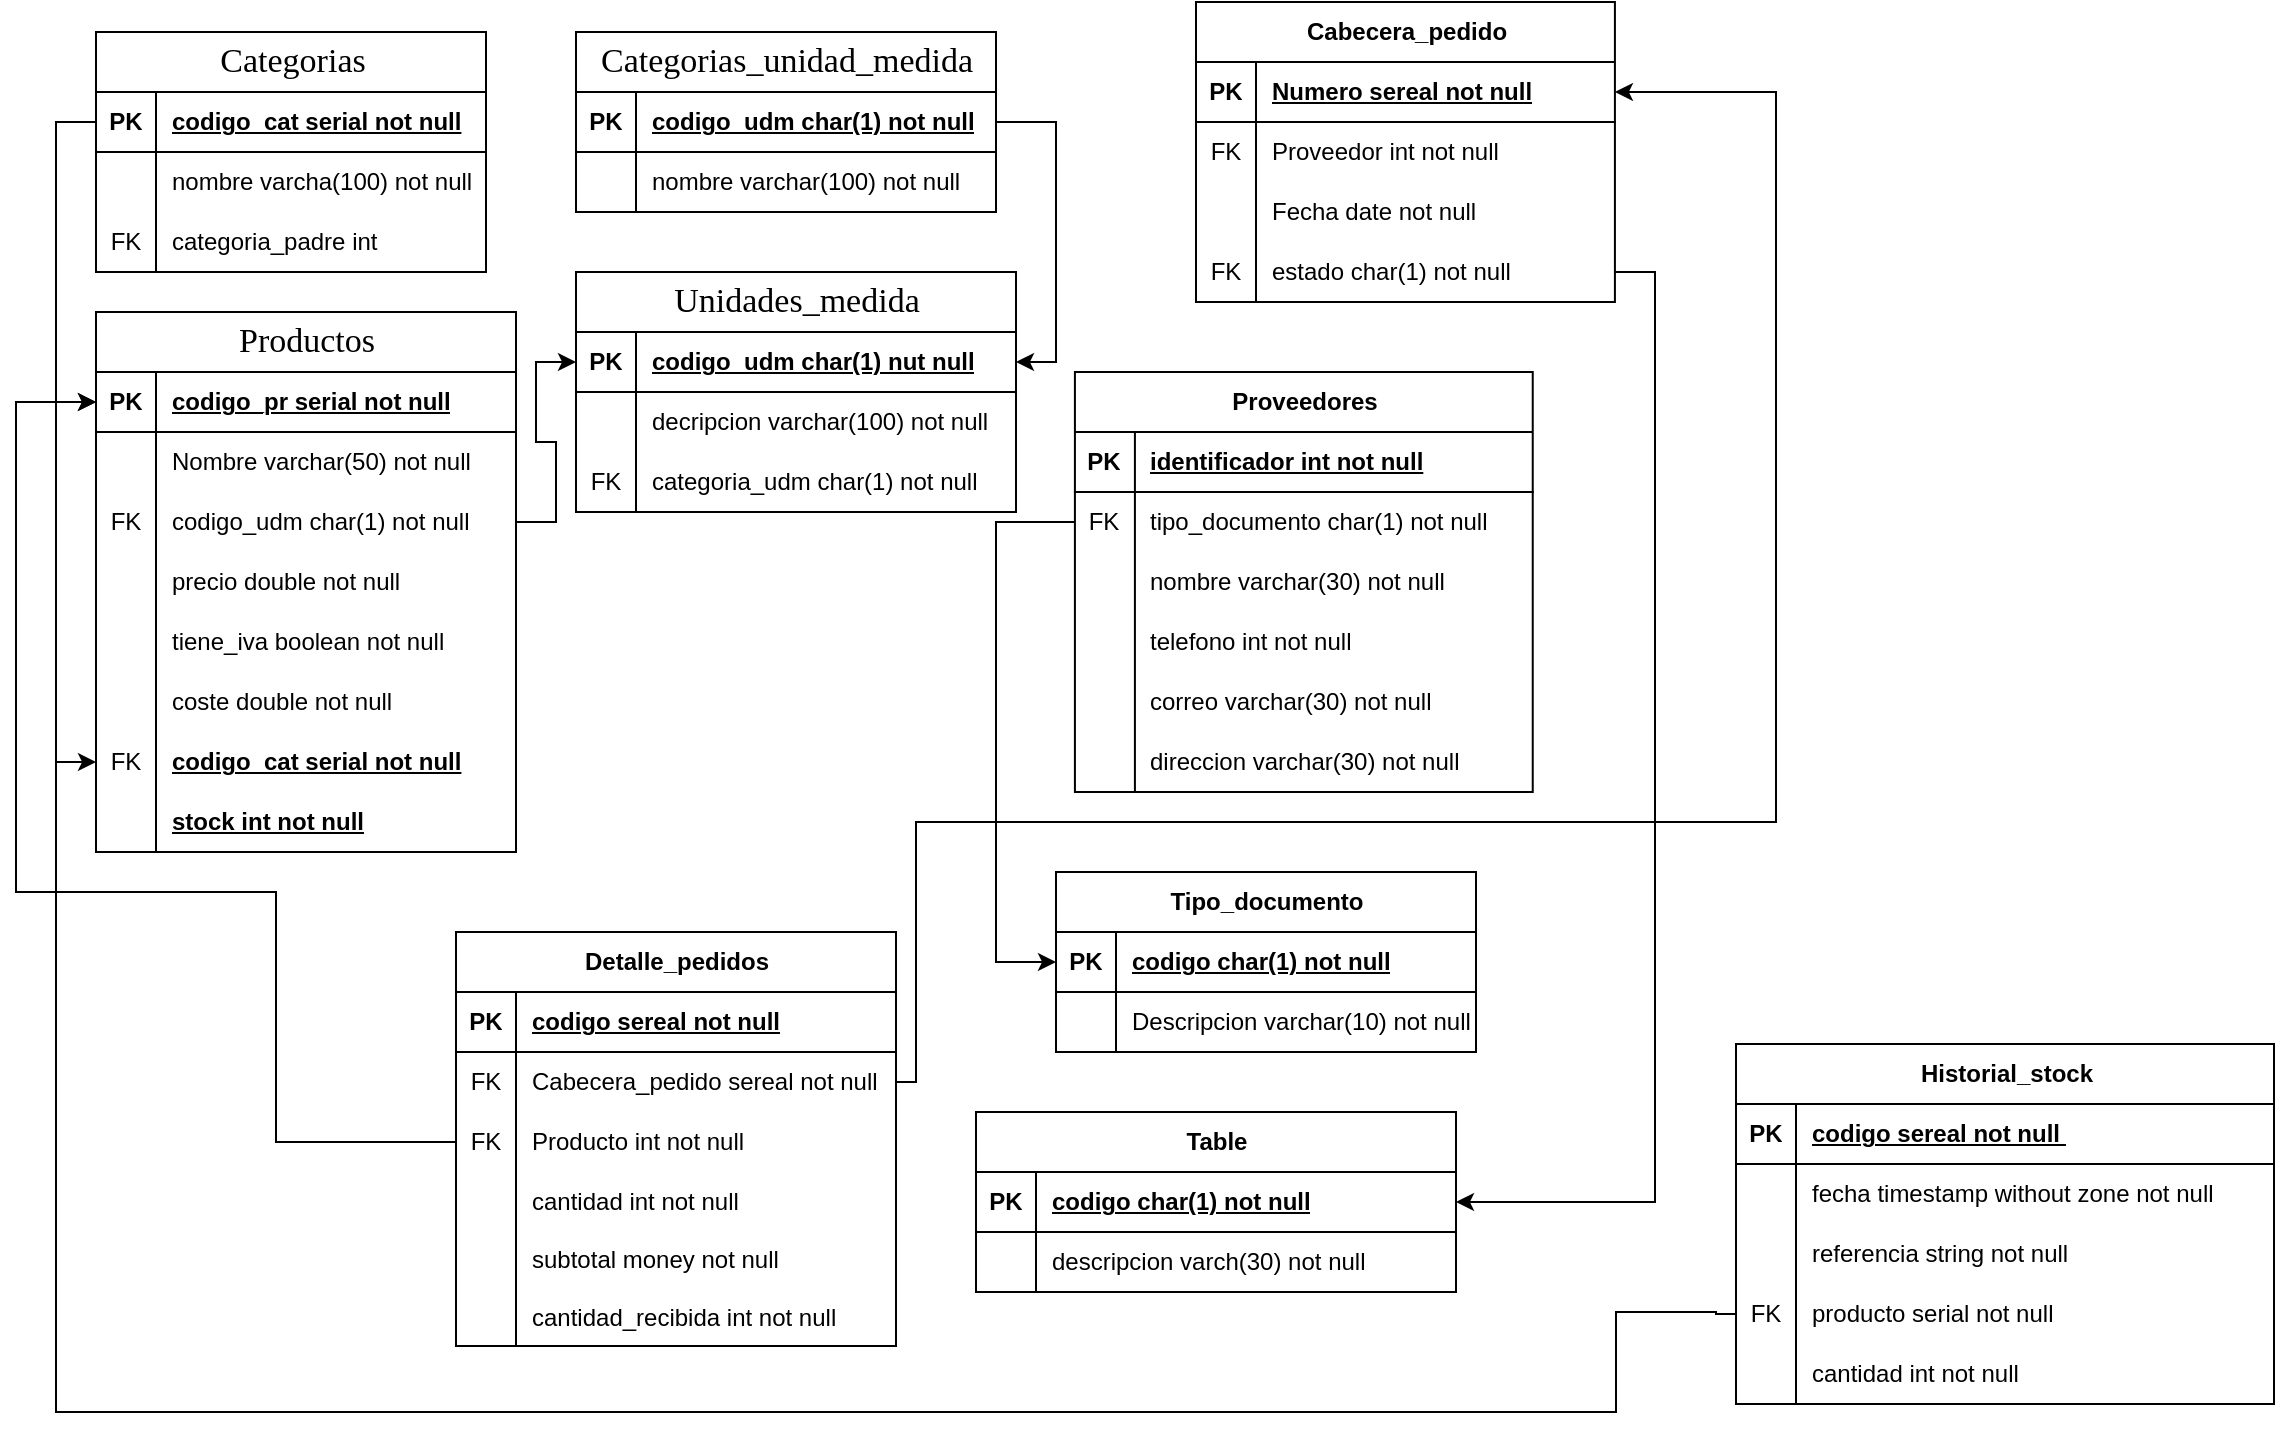 <mxfile version="24.3.1" type="device">
  <diagram id="R2lEEEUBdFMjLlhIrx00" name="Page-1">
    <mxGraphModel dx="1707" dy="426" grid="1" gridSize="10" guides="1" tooltips="1" connect="1" arrows="1" fold="1" page="1" pageScale="1" pageWidth="827" pageHeight="8000" math="0" shadow="0" extFonts="Permanent Marker^https://fonts.googleapis.com/css?family=Permanent+Marker">
      <root>
        <mxCell id="0" />
        <mxCell id="1" parent="0" />
        <mxCell id="cwuofcwAnXzQg8h3Wf1t-1" value="&lt;span style=&quot;font-family: Oxygen; font-size: 17px; font-weight: 400; text-align: start; text-wrap: wrap; background-color: rgb(255, 255, 255);&quot;&gt;Categorias&lt;/span&gt;" style="shape=table;startSize=30;container=1;collapsible=1;childLayout=tableLayout;fixedRows=1;rowLines=0;fontStyle=1;align=center;resizeLast=1;html=1;" parent="1" vertex="1">
          <mxGeometry x="-740" y="30" width="195" height="120" as="geometry" />
        </mxCell>
        <mxCell id="cwuofcwAnXzQg8h3Wf1t-2" value="" style="shape=tableRow;horizontal=0;startSize=0;swimlaneHead=0;swimlaneBody=0;fillColor=none;collapsible=0;dropTarget=0;points=[[0,0.5],[1,0.5]];portConstraint=eastwest;top=0;left=0;right=0;bottom=1;" parent="cwuofcwAnXzQg8h3Wf1t-1" vertex="1">
          <mxGeometry y="30" width="195" height="30" as="geometry" />
        </mxCell>
        <mxCell id="cwuofcwAnXzQg8h3Wf1t-3" value="PK" style="shape=partialRectangle;connectable=0;fillColor=none;top=0;left=0;bottom=0;right=0;fontStyle=1;overflow=hidden;whiteSpace=wrap;html=1;" parent="cwuofcwAnXzQg8h3Wf1t-2" vertex="1">
          <mxGeometry width="30" height="30" as="geometry">
            <mxRectangle width="30" height="30" as="alternateBounds" />
          </mxGeometry>
        </mxCell>
        <mxCell id="cwuofcwAnXzQg8h3Wf1t-4" value="codigo_cat serial not null" style="shape=partialRectangle;connectable=0;fillColor=none;top=0;left=0;bottom=0;right=0;align=left;spacingLeft=6;fontStyle=5;overflow=hidden;whiteSpace=wrap;html=1;" parent="cwuofcwAnXzQg8h3Wf1t-2" vertex="1">
          <mxGeometry x="30" width="165" height="30" as="geometry">
            <mxRectangle width="165" height="30" as="alternateBounds" />
          </mxGeometry>
        </mxCell>
        <mxCell id="cwuofcwAnXzQg8h3Wf1t-5" value="" style="shape=tableRow;horizontal=0;startSize=0;swimlaneHead=0;swimlaneBody=0;fillColor=none;collapsible=0;dropTarget=0;points=[[0,0.5],[1,0.5]];portConstraint=eastwest;top=0;left=0;right=0;bottom=0;" parent="cwuofcwAnXzQg8h3Wf1t-1" vertex="1">
          <mxGeometry y="60" width="195" height="30" as="geometry" />
        </mxCell>
        <mxCell id="cwuofcwAnXzQg8h3Wf1t-6" value="" style="shape=partialRectangle;connectable=0;fillColor=none;top=0;left=0;bottom=0;right=0;editable=1;overflow=hidden;whiteSpace=wrap;html=1;" parent="cwuofcwAnXzQg8h3Wf1t-5" vertex="1">
          <mxGeometry width="30" height="30" as="geometry">
            <mxRectangle width="30" height="30" as="alternateBounds" />
          </mxGeometry>
        </mxCell>
        <mxCell id="cwuofcwAnXzQg8h3Wf1t-7" value="nombre varcha(100) not null" style="shape=partialRectangle;connectable=0;fillColor=none;top=0;left=0;bottom=0;right=0;align=left;spacingLeft=6;overflow=hidden;whiteSpace=wrap;html=1;" parent="cwuofcwAnXzQg8h3Wf1t-5" vertex="1">
          <mxGeometry x="30" width="165" height="30" as="geometry">
            <mxRectangle width="165" height="30" as="alternateBounds" />
          </mxGeometry>
        </mxCell>
        <mxCell id="cwuofcwAnXzQg8h3Wf1t-11" value="" style="shape=tableRow;horizontal=0;startSize=0;swimlaneHead=0;swimlaneBody=0;fillColor=none;collapsible=0;dropTarget=0;points=[[0,0.5],[1,0.5]];portConstraint=eastwest;top=0;left=0;right=0;bottom=0;" parent="cwuofcwAnXzQg8h3Wf1t-1" vertex="1">
          <mxGeometry y="90" width="195" height="30" as="geometry" />
        </mxCell>
        <mxCell id="cwuofcwAnXzQg8h3Wf1t-12" value="FK" style="shape=partialRectangle;connectable=0;fillColor=none;top=0;left=0;bottom=0;right=0;editable=1;overflow=hidden;whiteSpace=wrap;html=1;" parent="cwuofcwAnXzQg8h3Wf1t-11" vertex="1">
          <mxGeometry width="30" height="30" as="geometry">
            <mxRectangle width="30" height="30" as="alternateBounds" />
          </mxGeometry>
        </mxCell>
        <mxCell id="cwuofcwAnXzQg8h3Wf1t-13" value="categoria_padre int" style="shape=partialRectangle;connectable=0;fillColor=none;top=0;left=0;bottom=0;right=0;align=left;spacingLeft=6;overflow=hidden;whiteSpace=wrap;html=1;" parent="cwuofcwAnXzQg8h3Wf1t-11" vertex="1">
          <mxGeometry x="30" width="165" height="30" as="geometry">
            <mxRectangle width="165" height="30" as="alternateBounds" />
          </mxGeometry>
        </mxCell>
        <mxCell id="cwuofcwAnXzQg8h3Wf1t-14" value="&lt;span style=&quot;font-family: Oxygen; font-size: 17px; font-weight: 400; text-align: start; text-wrap: wrap; background-color: rgb(255, 255, 255);&quot;&gt;Categorias_unidad_medida&lt;/span&gt;" style="shape=table;startSize=30;container=1;collapsible=1;childLayout=tableLayout;fixedRows=1;rowLines=0;fontStyle=1;align=center;resizeLast=1;html=1;" parent="1" vertex="1">
          <mxGeometry x="-500" y="30" width="210" height="90" as="geometry" />
        </mxCell>
        <mxCell id="cwuofcwAnXzQg8h3Wf1t-15" value="" style="shape=tableRow;horizontal=0;startSize=0;swimlaneHead=0;swimlaneBody=0;fillColor=none;collapsible=0;dropTarget=0;points=[[0,0.5],[1,0.5]];portConstraint=eastwest;top=0;left=0;right=0;bottom=1;" parent="cwuofcwAnXzQg8h3Wf1t-14" vertex="1">
          <mxGeometry y="30" width="210" height="30" as="geometry" />
        </mxCell>
        <mxCell id="cwuofcwAnXzQg8h3Wf1t-16" value="PK" style="shape=partialRectangle;connectable=0;fillColor=none;top=0;left=0;bottom=0;right=0;fontStyle=1;overflow=hidden;whiteSpace=wrap;html=1;" parent="cwuofcwAnXzQg8h3Wf1t-15" vertex="1">
          <mxGeometry width="30" height="30" as="geometry">
            <mxRectangle width="30" height="30" as="alternateBounds" />
          </mxGeometry>
        </mxCell>
        <mxCell id="cwuofcwAnXzQg8h3Wf1t-17" value="codigo_udm char(1) not null" style="shape=partialRectangle;connectable=0;fillColor=none;top=0;left=0;bottom=0;right=0;align=left;spacingLeft=6;fontStyle=5;overflow=hidden;whiteSpace=wrap;html=1;" parent="cwuofcwAnXzQg8h3Wf1t-15" vertex="1">
          <mxGeometry x="30" width="180" height="30" as="geometry">
            <mxRectangle width="180" height="30" as="alternateBounds" />
          </mxGeometry>
        </mxCell>
        <mxCell id="cwuofcwAnXzQg8h3Wf1t-18" value="" style="shape=tableRow;horizontal=0;startSize=0;swimlaneHead=0;swimlaneBody=0;fillColor=none;collapsible=0;dropTarget=0;points=[[0,0.5],[1,0.5]];portConstraint=eastwest;top=0;left=0;right=0;bottom=0;" parent="cwuofcwAnXzQg8h3Wf1t-14" vertex="1">
          <mxGeometry y="60" width="210" height="30" as="geometry" />
        </mxCell>
        <mxCell id="cwuofcwAnXzQg8h3Wf1t-19" value="" style="shape=partialRectangle;connectable=0;fillColor=none;top=0;left=0;bottom=0;right=0;editable=1;overflow=hidden;whiteSpace=wrap;html=1;" parent="cwuofcwAnXzQg8h3Wf1t-18" vertex="1">
          <mxGeometry width="30" height="30" as="geometry">
            <mxRectangle width="30" height="30" as="alternateBounds" />
          </mxGeometry>
        </mxCell>
        <mxCell id="cwuofcwAnXzQg8h3Wf1t-20" value="nombre varchar(100) not null" style="shape=partialRectangle;connectable=0;fillColor=none;top=0;left=0;bottom=0;right=0;align=left;spacingLeft=6;overflow=hidden;whiteSpace=wrap;html=1;" parent="cwuofcwAnXzQg8h3Wf1t-18" vertex="1">
          <mxGeometry x="30" width="180" height="30" as="geometry">
            <mxRectangle width="180" height="30" as="alternateBounds" />
          </mxGeometry>
        </mxCell>
        <mxCell id="cwuofcwAnXzQg8h3Wf1t-27" value="&lt;span style=&quot;font-family: Oxygen; font-size: 17px; font-weight: 400; text-align: start; text-wrap: wrap; background-color: rgb(255, 255, 255);&quot;&gt;Unidades_medida&lt;/span&gt;" style="shape=table;startSize=30;container=1;collapsible=1;childLayout=tableLayout;fixedRows=1;rowLines=0;fontStyle=1;align=center;resizeLast=1;html=1;" parent="1" vertex="1">
          <mxGeometry x="-500" y="150" width="220" height="120" as="geometry" />
        </mxCell>
        <mxCell id="cwuofcwAnXzQg8h3Wf1t-28" value="" style="shape=tableRow;horizontal=0;startSize=0;swimlaneHead=0;swimlaneBody=0;fillColor=none;collapsible=0;dropTarget=0;points=[[0,0.5],[1,0.5]];portConstraint=eastwest;top=0;left=0;right=0;bottom=1;" parent="cwuofcwAnXzQg8h3Wf1t-27" vertex="1">
          <mxGeometry y="30" width="220" height="30" as="geometry" />
        </mxCell>
        <mxCell id="cwuofcwAnXzQg8h3Wf1t-29" value="PK" style="shape=partialRectangle;connectable=0;fillColor=none;top=0;left=0;bottom=0;right=0;fontStyle=1;overflow=hidden;whiteSpace=wrap;html=1;" parent="cwuofcwAnXzQg8h3Wf1t-28" vertex="1">
          <mxGeometry width="30" height="30" as="geometry">
            <mxRectangle width="30" height="30" as="alternateBounds" />
          </mxGeometry>
        </mxCell>
        <mxCell id="cwuofcwAnXzQg8h3Wf1t-30" value="codigo_udm char(1) nut null" style="shape=partialRectangle;connectable=0;fillColor=none;top=0;left=0;bottom=0;right=0;align=left;spacingLeft=6;fontStyle=5;overflow=hidden;whiteSpace=wrap;html=1;" parent="cwuofcwAnXzQg8h3Wf1t-28" vertex="1">
          <mxGeometry x="30" width="190" height="30" as="geometry">
            <mxRectangle width="190" height="30" as="alternateBounds" />
          </mxGeometry>
        </mxCell>
        <mxCell id="cwuofcwAnXzQg8h3Wf1t-34" value="" style="shape=tableRow;horizontal=0;startSize=0;swimlaneHead=0;swimlaneBody=0;fillColor=none;collapsible=0;dropTarget=0;points=[[0,0.5],[1,0.5]];portConstraint=eastwest;top=0;left=0;right=0;bottom=0;" parent="cwuofcwAnXzQg8h3Wf1t-27" vertex="1">
          <mxGeometry y="60" width="220" height="30" as="geometry" />
        </mxCell>
        <mxCell id="cwuofcwAnXzQg8h3Wf1t-35" value="" style="shape=partialRectangle;connectable=0;fillColor=none;top=0;left=0;bottom=0;right=0;editable=1;overflow=hidden;whiteSpace=wrap;html=1;" parent="cwuofcwAnXzQg8h3Wf1t-34" vertex="1">
          <mxGeometry width="30" height="30" as="geometry">
            <mxRectangle width="30" height="30" as="alternateBounds" />
          </mxGeometry>
        </mxCell>
        <mxCell id="cwuofcwAnXzQg8h3Wf1t-36" value="decripcion varchar(100) not null" style="shape=partialRectangle;connectable=0;fillColor=none;top=0;left=0;bottom=0;right=0;align=left;spacingLeft=6;overflow=hidden;whiteSpace=wrap;html=1;" parent="cwuofcwAnXzQg8h3Wf1t-34" vertex="1">
          <mxGeometry x="30" width="190" height="30" as="geometry">
            <mxRectangle width="190" height="30" as="alternateBounds" />
          </mxGeometry>
        </mxCell>
        <mxCell id="cwuofcwAnXzQg8h3Wf1t-37" value="" style="shape=tableRow;horizontal=0;startSize=0;swimlaneHead=0;swimlaneBody=0;fillColor=none;collapsible=0;dropTarget=0;points=[[0,0.5],[1,0.5]];portConstraint=eastwest;top=0;left=0;right=0;bottom=0;" parent="cwuofcwAnXzQg8h3Wf1t-27" vertex="1">
          <mxGeometry y="90" width="220" height="30" as="geometry" />
        </mxCell>
        <mxCell id="cwuofcwAnXzQg8h3Wf1t-38" value="FK" style="shape=partialRectangle;connectable=0;fillColor=none;top=0;left=0;bottom=0;right=0;editable=1;overflow=hidden;whiteSpace=wrap;html=1;" parent="cwuofcwAnXzQg8h3Wf1t-37" vertex="1">
          <mxGeometry width="30" height="30" as="geometry">
            <mxRectangle width="30" height="30" as="alternateBounds" />
          </mxGeometry>
        </mxCell>
        <mxCell id="cwuofcwAnXzQg8h3Wf1t-39" value="categoria_udm char(1) not null" style="shape=partialRectangle;connectable=0;fillColor=none;top=0;left=0;bottom=0;right=0;align=left;spacingLeft=6;overflow=hidden;whiteSpace=wrap;html=1;" parent="cwuofcwAnXzQg8h3Wf1t-37" vertex="1">
          <mxGeometry x="30" width="190" height="30" as="geometry">
            <mxRectangle width="190" height="30" as="alternateBounds" />
          </mxGeometry>
        </mxCell>
        <mxCell id="cwuofcwAnXzQg8h3Wf1t-41" value="&lt;span style=&quot;font-family: Oxygen; font-size: 17px; font-weight: 400; text-align: start; text-wrap: wrap; background-color: rgb(255, 255, 255);&quot;&gt;Productos&lt;/span&gt;" style="shape=table;startSize=30;container=1;collapsible=1;childLayout=tableLayout;fixedRows=1;rowLines=0;fontStyle=1;align=center;resizeLast=1;html=1;" parent="1" vertex="1">
          <mxGeometry x="-740" y="170" width="210" height="270" as="geometry" />
        </mxCell>
        <mxCell id="cwuofcwAnXzQg8h3Wf1t-42" value="" style="shape=tableRow;horizontal=0;startSize=0;swimlaneHead=0;swimlaneBody=0;fillColor=none;collapsible=0;dropTarget=0;points=[[0,0.5],[1,0.5]];portConstraint=eastwest;top=0;left=0;right=0;bottom=1;" parent="cwuofcwAnXzQg8h3Wf1t-41" vertex="1">
          <mxGeometry y="30" width="210" height="30" as="geometry" />
        </mxCell>
        <mxCell id="cwuofcwAnXzQg8h3Wf1t-43" value="PK" style="shape=partialRectangle;connectable=0;fillColor=none;top=0;left=0;bottom=0;right=0;fontStyle=1;overflow=hidden;whiteSpace=wrap;html=1;" parent="cwuofcwAnXzQg8h3Wf1t-42" vertex="1">
          <mxGeometry width="30" height="30" as="geometry">
            <mxRectangle width="30" height="30" as="alternateBounds" />
          </mxGeometry>
        </mxCell>
        <mxCell id="cwuofcwAnXzQg8h3Wf1t-44" value="codigo_pr serial not null" style="shape=partialRectangle;connectable=0;fillColor=none;top=0;left=0;bottom=0;right=0;align=left;spacingLeft=6;fontStyle=5;overflow=hidden;whiteSpace=wrap;html=1;" parent="cwuofcwAnXzQg8h3Wf1t-42" vertex="1">
          <mxGeometry x="30" width="180" height="30" as="geometry">
            <mxRectangle width="180" height="30" as="alternateBounds" />
          </mxGeometry>
        </mxCell>
        <mxCell id="cwuofcwAnXzQg8h3Wf1t-45" value="" style="shape=tableRow;horizontal=0;startSize=0;swimlaneHead=0;swimlaneBody=0;fillColor=none;collapsible=0;dropTarget=0;points=[[0,0.5],[1,0.5]];portConstraint=eastwest;top=0;left=0;right=0;bottom=0;" parent="cwuofcwAnXzQg8h3Wf1t-41" vertex="1">
          <mxGeometry y="60" width="210" height="30" as="geometry" />
        </mxCell>
        <mxCell id="cwuofcwAnXzQg8h3Wf1t-46" value="" style="shape=partialRectangle;connectable=0;fillColor=none;top=0;left=0;bottom=0;right=0;editable=1;overflow=hidden;whiteSpace=wrap;html=1;" parent="cwuofcwAnXzQg8h3Wf1t-45" vertex="1">
          <mxGeometry width="30" height="30" as="geometry">
            <mxRectangle width="30" height="30" as="alternateBounds" />
          </mxGeometry>
        </mxCell>
        <mxCell id="cwuofcwAnXzQg8h3Wf1t-47" value="Nombre varchar(50) not null" style="shape=partialRectangle;connectable=0;fillColor=none;top=0;left=0;bottom=0;right=0;align=left;spacingLeft=6;overflow=hidden;whiteSpace=wrap;html=1;" parent="cwuofcwAnXzQg8h3Wf1t-45" vertex="1">
          <mxGeometry x="30" width="180" height="30" as="geometry">
            <mxRectangle width="180" height="30" as="alternateBounds" />
          </mxGeometry>
        </mxCell>
        <mxCell id="cwuofcwAnXzQg8h3Wf1t-48" value="" style="shape=tableRow;horizontal=0;startSize=0;swimlaneHead=0;swimlaneBody=0;fillColor=none;collapsible=0;dropTarget=0;points=[[0,0.5],[1,0.5]];portConstraint=eastwest;top=0;left=0;right=0;bottom=0;" parent="cwuofcwAnXzQg8h3Wf1t-41" vertex="1">
          <mxGeometry y="90" width="210" height="30" as="geometry" />
        </mxCell>
        <mxCell id="cwuofcwAnXzQg8h3Wf1t-49" value="FK" style="shape=partialRectangle;connectable=0;fillColor=none;top=0;left=0;bottom=0;right=0;editable=1;overflow=hidden;whiteSpace=wrap;html=1;" parent="cwuofcwAnXzQg8h3Wf1t-48" vertex="1">
          <mxGeometry width="30" height="30" as="geometry">
            <mxRectangle width="30" height="30" as="alternateBounds" />
          </mxGeometry>
        </mxCell>
        <mxCell id="cwuofcwAnXzQg8h3Wf1t-50" value="codigo_udm char(1) not null" style="shape=partialRectangle;connectable=0;fillColor=none;top=0;left=0;bottom=0;right=0;align=left;spacingLeft=6;overflow=hidden;whiteSpace=wrap;html=1;" parent="cwuofcwAnXzQg8h3Wf1t-48" vertex="1">
          <mxGeometry x="30" width="180" height="30" as="geometry">
            <mxRectangle width="180" height="30" as="alternateBounds" />
          </mxGeometry>
        </mxCell>
        <mxCell id="cwuofcwAnXzQg8h3Wf1t-51" value="" style="shape=tableRow;horizontal=0;startSize=0;swimlaneHead=0;swimlaneBody=0;fillColor=none;collapsible=0;dropTarget=0;points=[[0,0.5],[1,0.5]];portConstraint=eastwest;top=0;left=0;right=0;bottom=0;" parent="cwuofcwAnXzQg8h3Wf1t-41" vertex="1">
          <mxGeometry y="120" width="210" height="30" as="geometry" />
        </mxCell>
        <mxCell id="cwuofcwAnXzQg8h3Wf1t-52" value="" style="shape=partialRectangle;connectable=0;fillColor=none;top=0;left=0;bottom=0;right=0;editable=1;overflow=hidden;whiteSpace=wrap;html=1;" parent="cwuofcwAnXzQg8h3Wf1t-51" vertex="1">
          <mxGeometry width="30" height="30" as="geometry">
            <mxRectangle width="30" height="30" as="alternateBounds" />
          </mxGeometry>
        </mxCell>
        <mxCell id="cwuofcwAnXzQg8h3Wf1t-53" value="precio double not null" style="shape=partialRectangle;connectable=0;fillColor=none;top=0;left=0;bottom=0;right=0;align=left;spacingLeft=6;overflow=hidden;whiteSpace=wrap;html=1;" parent="cwuofcwAnXzQg8h3Wf1t-51" vertex="1">
          <mxGeometry x="30" width="180" height="30" as="geometry">
            <mxRectangle width="180" height="30" as="alternateBounds" />
          </mxGeometry>
        </mxCell>
        <mxCell id="cwuofcwAnXzQg8h3Wf1t-56" value="" style="shape=tableRow;horizontal=0;startSize=0;swimlaneHead=0;swimlaneBody=0;fillColor=none;collapsible=0;dropTarget=0;points=[[0,0.5],[1,0.5]];portConstraint=eastwest;top=0;left=0;right=0;bottom=0;" parent="cwuofcwAnXzQg8h3Wf1t-41" vertex="1">
          <mxGeometry y="150" width="210" height="30" as="geometry" />
        </mxCell>
        <mxCell id="cwuofcwAnXzQg8h3Wf1t-57" value="" style="shape=partialRectangle;connectable=0;fillColor=none;top=0;left=0;bottom=0;right=0;editable=1;overflow=hidden;whiteSpace=wrap;html=1;" parent="cwuofcwAnXzQg8h3Wf1t-56" vertex="1">
          <mxGeometry width="30" height="30" as="geometry">
            <mxRectangle width="30" height="30" as="alternateBounds" />
          </mxGeometry>
        </mxCell>
        <mxCell id="cwuofcwAnXzQg8h3Wf1t-58" value="tiene_iva boolean not null" style="shape=partialRectangle;connectable=0;fillColor=none;top=0;left=0;bottom=0;right=0;align=left;spacingLeft=6;overflow=hidden;whiteSpace=wrap;html=1;" parent="cwuofcwAnXzQg8h3Wf1t-56" vertex="1">
          <mxGeometry x="30" width="180" height="30" as="geometry">
            <mxRectangle width="180" height="30" as="alternateBounds" />
          </mxGeometry>
        </mxCell>
        <mxCell id="cwuofcwAnXzQg8h3Wf1t-59" value="" style="shape=tableRow;horizontal=0;startSize=0;swimlaneHead=0;swimlaneBody=0;fillColor=none;collapsible=0;dropTarget=0;points=[[0,0.5],[1,0.5]];portConstraint=eastwest;top=0;left=0;right=0;bottom=0;" parent="cwuofcwAnXzQg8h3Wf1t-41" vertex="1">
          <mxGeometry y="180" width="210" height="30" as="geometry" />
        </mxCell>
        <mxCell id="cwuofcwAnXzQg8h3Wf1t-60" value="" style="shape=partialRectangle;connectable=0;fillColor=none;top=0;left=0;bottom=0;right=0;editable=1;overflow=hidden;whiteSpace=wrap;html=1;" parent="cwuofcwAnXzQg8h3Wf1t-59" vertex="1">
          <mxGeometry width="30" height="30" as="geometry">
            <mxRectangle width="30" height="30" as="alternateBounds" />
          </mxGeometry>
        </mxCell>
        <mxCell id="cwuofcwAnXzQg8h3Wf1t-61" value="coste double not null" style="shape=partialRectangle;connectable=0;fillColor=none;top=0;left=0;bottom=0;right=0;align=left;spacingLeft=6;overflow=hidden;whiteSpace=wrap;html=1;" parent="cwuofcwAnXzQg8h3Wf1t-59" vertex="1">
          <mxGeometry x="30" width="180" height="30" as="geometry">
            <mxRectangle width="180" height="30" as="alternateBounds" />
          </mxGeometry>
        </mxCell>
        <mxCell id="cwuofcwAnXzQg8h3Wf1t-62" value="" style="shape=tableRow;horizontal=0;startSize=0;swimlaneHead=0;swimlaneBody=0;fillColor=none;collapsible=0;dropTarget=0;points=[[0,0.5],[1,0.5]];portConstraint=eastwest;top=0;left=0;right=0;bottom=0;" parent="cwuofcwAnXzQg8h3Wf1t-41" vertex="1">
          <mxGeometry y="210" width="210" height="30" as="geometry" />
        </mxCell>
        <mxCell id="cwuofcwAnXzQg8h3Wf1t-63" value="FK" style="shape=partialRectangle;connectable=0;fillColor=none;top=0;left=0;bottom=0;right=0;editable=1;overflow=hidden;whiteSpace=wrap;html=1;" parent="cwuofcwAnXzQg8h3Wf1t-62" vertex="1">
          <mxGeometry width="30" height="30" as="geometry">
            <mxRectangle width="30" height="30" as="alternateBounds" />
          </mxGeometry>
        </mxCell>
        <mxCell id="cwuofcwAnXzQg8h3Wf1t-64" value="&lt;span style=&quot;font-weight: 700; text-decoration-line: underline;&quot;&gt;codigo_cat serial not null&lt;/span&gt;" style="shape=partialRectangle;connectable=0;fillColor=none;top=0;left=0;bottom=0;right=0;align=left;spacingLeft=6;overflow=hidden;whiteSpace=wrap;html=1;" parent="cwuofcwAnXzQg8h3Wf1t-62" vertex="1">
          <mxGeometry x="30" width="180" height="30" as="geometry">
            <mxRectangle width="180" height="30" as="alternateBounds" />
          </mxGeometry>
        </mxCell>
        <mxCell id="rMnYFLiwKLSCMcA6vRmd-37" value="" style="shape=tableRow;horizontal=0;startSize=0;swimlaneHead=0;swimlaneBody=0;fillColor=none;collapsible=0;dropTarget=0;points=[[0,0.5],[1,0.5]];portConstraint=eastwest;top=0;left=0;right=0;bottom=0;" parent="cwuofcwAnXzQg8h3Wf1t-41" vertex="1">
          <mxGeometry y="240" width="210" height="30" as="geometry" />
        </mxCell>
        <mxCell id="rMnYFLiwKLSCMcA6vRmd-38" value="" style="shape=partialRectangle;connectable=0;fillColor=none;top=0;left=0;bottom=0;right=0;editable=1;overflow=hidden;whiteSpace=wrap;html=1;" parent="rMnYFLiwKLSCMcA6vRmd-37" vertex="1">
          <mxGeometry width="30" height="30" as="geometry">
            <mxRectangle width="30" height="30" as="alternateBounds" />
          </mxGeometry>
        </mxCell>
        <mxCell id="rMnYFLiwKLSCMcA6vRmd-39" value="&lt;b&gt;&lt;u&gt;stock int not null&lt;/u&gt;&lt;/b&gt;" style="shape=partialRectangle;connectable=0;fillColor=none;top=0;left=0;bottom=0;right=0;align=left;spacingLeft=6;overflow=hidden;whiteSpace=wrap;html=1;" parent="rMnYFLiwKLSCMcA6vRmd-37" vertex="1">
          <mxGeometry x="30" width="180" height="30" as="geometry">
            <mxRectangle width="180" height="30" as="alternateBounds" />
          </mxGeometry>
        </mxCell>
        <mxCell id="cwuofcwAnXzQg8h3Wf1t-55" style="edgeStyle=orthogonalEdgeStyle;rounded=0;orthogonalLoop=1;jettySize=auto;html=1;exitX=1;exitY=0.5;exitDx=0;exitDy=0;entryX=1;entryY=0.5;entryDx=0;entryDy=0;" parent="1" source="cwuofcwAnXzQg8h3Wf1t-15" target="cwuofcwAnXzQg8h3Wf1t-28" edge="1">
          <mxGeometry relative="1" as="geometry" />
        </mxCell>
        <mxCell id="cwuofcwAnXzQg8h3Wf1t-65" style="edgeStyle=orthogonalEdgeStyle;rounded=0;orthogonalLoop=1;jettySize=auto;html=1;exitX=0;exitY=0.5;exitDx=0;exitDy=0;entryX=0;entryY=0.5;entryDx=0;entryDy=0;" parent="1" source="cwuofcwAnXzQg8h3Wf1t-2" target="cwuofcwAnXzQg8h3Wf1t-62" edge="1">
          <mxGeometry relative="1" as="geometry" />
        </mxCell>
        <mxCell id="cwuofcwAnXzQg8h3Wf1t-66" style="edgeStyle=orthogonalEdgeStyle;rounded=0;orthogonalLoop=1;jettySize=auto;html=1;exitX=1;exitY=0.5;exitDx=0;exitDy=0;entryX=0;entryY=0.5;entryDx=0;entryDy=0;" parent="1" source="cwuofcwAnXzQg8h3Wf1t-48" target="cwuofcwAnXzQg8h3Wf1t-28" edge="1">
          <mxGeometry relative="1" as="geometry" />
        </mxCell>
        <mxCell id="3EcjKmO3gJltNa586Zww-18" value="Tipo_documento" style="shape=table;startSize=30;container=1;collapsible=1;childLayout=tableLayout;fixedRows=1;rowLines=0;fontStyle=1;align=center;resizeLast=1;html=1;" parent="1" vertex="1">
          <mxGeometry x="-260" y="450" width="210" height="90" as="geometry" />
        </mxCell>
        <mxCell id="3EcjKmO3gJltNa586Zww-19" value="" style="shape=tableRow;horizontal=0;startSize=0;swimlaneHead=0;swimlaneBody=0;fillColor=none;collapsible=0;dropTarget=0;points=[[0,0.5],[1,0.5]];portConstraint=eastwest;top=0;left=0;right=0;bottom=1;" parent="3EcjKmO3gJltNa586Zww-18" vertex="1">
          <mxGeometry y="30" width="210" height="30" as="geometry" />
        </mxCell>
        <mxCell id="3EcjKmO3gJltNa586Zww-20" value="PK" style="shape=partialRectangle;connectable=0;fillColor=none;top=0;left=0;bottom=0;right=0;fontStyle=1;overflow=hidden;whiteSpace=wrap;html=1;" parent="3EcjKmO3gJltNa586Zww-19" vertex="1">
          <mxGeometry width="30" height="30" as="geometry">
            <mxRectangle width="30" height="30" as="alternateBounds" />
          </mxGeometry>
        </mxCell>
        <mxCell id="3EcjKmO3gJltNa586Zww-21" value="codigo char(1) not null" style="shape=partialRectangle;connectable=0;fillColor=none;top=0;left=0;bottom=0;right=0;align=left;spacingLeft=6;fontStyle=5;overflow=hidden;whiteSpace=wrap;html=1;" parent="3EcjKmO3gJltNa586Zww-19" vertex="1">
          <mxGeometry x="30" width="180" height="30" as="geometry">
            <mxRectangle width="180" height="30" as="alternateBounds" />
          </mxGeometry>
        </mxCell>
        <mxCell id="3EcjKmO3gJltNa586Zww-22" value="" style="shape=tableRow;horizontal=0;startSize=0;swimlaneHead=0;swimlaneBody=0;fillColor=none;collapsible=0;dropTarget=0;points=[[0,0.5],[1,0.5]];portConstraint=eastwest;top=0;left=0;right=0;bottom=0;" parent="3EcjKmO3gJltNa586Zww-18" vertex="1">
          <mxGeometry y="60" width="210" height="30" as="geometry" />
        </mxCell>
        <mxCell id="3EcjKmO3gJltNa586Zww-23" value="" style="shape=partialRectangle;connectable=0;fillColor=none;top=0;left=0;bottom=0;right=0;editable=1;overflow=hidden;whiteSpace=wrap;html=1;" parent="3EcjKmO3gJltNa586Zww-22" vertex="1">
          <mxGeometry width="30" height="30" as="geometry">
            <mxRectangle width="30" height="30" as="alternateBounds" />
          </mxGeometry>
        </mxCell>
        <mxCell id="3EcjKmO3gJltNa586Zww-24" value="Descripcion varchar(10) not null" style="shape=partialRectangle;connectable=0;fillColor=none;top=0;left=0;bottom=0;right=0;align=left;spacingLeft=6;overflow=hidden;whiteSpace=wrap;html=1;" parent="3EcjKmO3gJltNa586Zww-22" vertex="1">
          <mxGeometry x="30" width="180" height="30" as="geometry">
            <mxRectangle width="180" height="30" as="alternateBounds" />
          </mxGeometry>
        </mxCell>
        <mxCell id="3EcjKmO3gJltNa586Zww-31" value="Detalle_pedidos" style="shape=table;startSize=30;container=1;collapsible=1;childLayout=tableLayout;fixedRows=1;rowLines=0;fontStyle=1;align=center;resizeLast=1;html=1;" parent="1" vertex="1">
          <mxGeometry x="-560" y="480" width="220" height="207" as="geometry" />
        </mxCell>
        <mxCell id="3EcjKmO3gJltNa586Zww-32" value="" style="shape=tableRow;horizontal=0;startSize=0;swimlaneHead=0;swimlaneBody=0;fillColor=none;collapsible=0;dropTarget=0;points=[[0,0.5],[1,0.5]];portConstraint=eastwest;top=0;left=0;right=0;bottom=1;" parent="3EcjKmO3gJltNa586Zww-31" vertex="1">
          <mxGeometry y="30" width="220" height="30" as="geometry" />
        </mxCell>
        <mxCell id="3EcjKmO3gJltNa586Zww-33" value="PK" style="shape=partialRectangle;connectable=0;fillColor=none;top=0;left=0;bottom=0;right=0;fontStyle=1;overflow=hidden;whiteSpace=wrap;html=1;" parent="3EcjKmO3gJltNa586Zww-32" vertex="1">
          <mxGeometry width="30" height="30" as="geometry">
            <mxRectangle width="30" height="30" as="alternateBounds" />
          </mxGeometry>
        </mxCell>
        <mxCell id="3EcjKmO3gJltNa586Zww-34" value="codigo sereal not null" style="shape=partialRectangle;connectable=0;fillColor=none;top=0;left=0;bottom=0;right=0;align=left;spacingLeft=6;fontStyle=5;overflow=hidden;whiteSpace=wrap;html=1;" parent="3EcjKmO3gJltNa586Zww-32" vertex="1">
          <mxGeometry x="30" width="190" height="30" as="geometry">
            <mxRectangle width="190" height="30" as="alternateBounds" />
          </mxGeometry>
        </mxCell>
        <mxCell id="3EcjKmO3gJltNa586Zww-35" value="" style="shape=tableRow;horizontal=0;startSize=0;swimlaneHead=0;swimlaneBody=0;fillColor=none;collapsible=0;dropTarget=0;points=[[0,0.5],[1,0.5]];portConstraint=eastwest;top=0;left=0;right=0;bottom=0;" parent="3EcjKmO3gJltNa586Zww-31" vertex="1">
          <mxGeometry y="60" width="220" height="30" as="geometry" />
        </mxCell>
        <mxCell id="3EcjKmO3gJltNa586Zww-36" value="FK" style="shape=partialRectangle;connectable=0;fillColor=none;top=0;left=0;bottom=0;right=0;editable=1;overflow=hidden;whiteSpace=wrap;html=1;" parent="3EcjKmO3gJltNa586Zww-35" vertex="1">
          <mxGeometry width="30" height="30" as="geometry">
            <mxRectangle width="30" height="30" as="alternateBounds" />
          </mxGeometry>
        </mxCell>
        <mxCell id="3EcjKmO3gJltNa586Zww-37" value="Cabecera_pedido sereal not null" style="shape=partialRectangle;connectable=0;fillColor=none;top=0;left=0;bottom=0;right=0;align=left;spacingLeft=6;overflow=hidden;whiteSpace=wrap;html=1;" parent="3EcjKmO3gJltNa586Zww-35" vertex="1">
          <mxGeometry x="30" width="190" height="30" as="geometry">
            <mxRectangle width="190" height="30" as="alternateBounds" />
          </mxGeometry>
        </mxCell>
        <mxCell id="3EcjKmO3gJltNa586Zww-38" value="" style="shape=tableRow;horizontal=0;startSize=0;swimlaneHead=0;swimlaneBody=0;fillColor=none;collapsible=0;dropTarget=0;points=[[0,0.5],[1,0.5]];portConstraint=eastwest;top=0;left=0;right=0;bottom=0;" parent="3EcjKmO3gJltNa586Zww-31" vertex="1">
          <mxGeometry y="90" width="220" height="30" as="geometry" />
        </mxCell>
        <mxCell id="3EcjKmO3gJltNa586Zww-39" value="FK" style="shape=partialRectangle;connectable=0;fillColor=none;top=0;left=0;bottom=0;right=0;editable=1;overflow=hidden;whiteSpace=wrap;html=1;" parent="3EcjKmO3gJltNa586Zww-38" vertex="1">
          <mxGeometry width="30" height="30" as="geometry">
            <mxRectangle width="30" height="30" as="alternateBounds" />
          </mxGeometry>
        </mxCell>
        <mxCell id="3EcjKmO3gJltNa586Zww-40" value="Producto int not null" style="shape=partialRectangle;connectable=0;fillColor=none;top=0;left=0;bottom=0;right=0;align=left;spacingLeft=6;overflow=hidden;whiteSpace=wrap;html=1;" parent="3EcjKmO3gJltNa586Zww-38" vertex="1">
          <mxGeometry x="30" width="190" height="30" as="geometry">
            <mxRectangle width="190" height="30" as="alternateBounds" />
          </mxGeometry>
        </mxCell>
        <mxCell id="3EcjKmO3gJltNa586Zww-41" value="" style="shape=tableRow;horizontal=0;startSize=0;swimlaneHead=0;swimlaneBody=0;fillColor=none;collapsible=0;dropTarget=0;points=[[0,0.5],[1,0.5]];portConstraint=eastwest;top=0;left=0;right=0;bottom=0;" parent="3EcjKmO3gJltNa586Zww-31" vertex="1">
          <mxGeometry y="120" width="220" height="29" as="geometry" />
        </mxCell>
        <mxCell id="3EcjKmO3gJltNa586Zww-42" value="" style="shape=partialRectangle;connectable=0;fillColor=none;top=0;left=0;bottom=0;right=0;editable=1;overflow=hidden;whiteSpace=wrap;html=1;" parent="3EcjKmO3gJltNa586Zww-41" vertex="1">
          <mxGeometry width="30" height="29" as="geometry">
            <mxRectangle width="30" height="29" as="alternateBounds" />
          </mxGeometry>
        </mxCell>
        <mxCell id="3EcjKmO3gJltNa586Zww-43" value="cantidad int not null" style="shape=partialRectangle;connectable=0;fillColor=none;top=0;left=0;bottom=0;right=0;align=left;spacingLeft=6;overflow=hidden;whiteSpace=wrap;html=1;" parent="3EcjKmO3gJltNa586Zww-41" vertex="1">
          <mxGeometry x="30" width="190" height="29" as="geometry">
            <mxRectangle width="190" height="29" as="alternateBounds" />
          </mxGeometry>
        </mxCell>
        <mxCell id="3EcjKmO3gJltNa586Zww-57" value="" style="shape=tableRow;horizontal=0;startSize=0;swimlaneHead=0;swimlaneBody=0;fillColor=none;collapsible=0;dropTarget=0;points=[[0,0.5],[1,0.5]];portConstraint=eastwest;top=0;left=0;right=0;bottom=0;" parent="3EcjKmO3gJltNa586Zww-31" vertex="1">
          <mxGeometry y="149" width="220" height="29" as="geometry" />
        </mxCell>
        <mxCell id="3EcjKmO3gJltNa586Zww-58" value="" style="shape=partialRectangle;connectable=0;fillColor=none;top=0;left=0;bottom=0;right=0;editable=1;overflow=hidden;whiteSpace=wrap;html=1;" parent="3EcjKmO3gJltNa586Zww-57" vertex="1">
          <mxGeometry width="30" height="29" as="geometry">
            <mxRectangle width="30" height="29" as="alternateBounds" />
          </mxGeometry>
        </mxCell>
        <mxCell id="3EcjKmO3gJltNa586Zww-59" value="subtotal money not null" style="shape=partialRectangle;connectable=0;fillColor=none;top=0;left=0;bottom=0;right=0;align=left;spacingLeft=6;overflow=hidden;whiteSpace=wrap;html=1;" parent="3EcjKmO3gJltNa586Zww-57" vertex="1">
          <mxGeometry x="30" width="190" height="29" as="geometry">
            <mxRectangle width="190" height="29" as="alternateBounds" />
          </mxGeometry>
        </mxCell>
        <mxCell id="rMnYFLiwKLSCMcA6vRmd-17" value="" style="shape=tableRow;horizontal=0;startSize=0;swimlaneHead=0;swimlaneBody=0;fillColor=none;collapsible=0;dropTarget=0;points=[[0,0.5],[1,0.5]];portConstraint=eastwest;top=0;left=0;right=0;bottom=0;" parent="3EcjKmO3gJltNa586Zww-31" vertex="1">
          <mxGeometry y="178" width="220" height="29" as="geometry" />
        </mxCell>
        <mxCell id="rMnYFLiwKLSCMcA6vRmd-18" value="" style="shape=partialRectangle;connectable=0;fillColor=none;top=0;left=0;bottom=0;right=0;editable=1;overflow=hidden;whiteSpace=wrap;html=1;" parent="rMnYFLiwKLSCMcA6vRmd-17" vertex="1">
          <mxGeometry width="30" height="29" as="geometry">
            <mxRectangle width="30" height="29" as="alternateBounds" />
          </mxGeometry>
        </mxCell>
        <mxCell id="rMnYFLiwKLSCMcA6vRmd-19" value="cantidad_recibida int not null" style="shape=partialRectangle;connectable=0;fillColor=none;top=0;left=0;bottom=0;right=0;align=left;spacingLeft=6;overflow=hidden;whiteSpace=wrap;html=1;" parent="rMnYFLiwKLSCMcA6vRmd-17" vertex="1">
          <mxGeometry x="30" width="190" height="29" as="geometry">
            <mxRectangle width="190" height="29" as="alternateBounds" />
          </mxGeometry>
        </mxCell>
        <mxCell id="3EcjKmO3gJltNa586Zww-44" value="Cabecera_pedido" style="shape=table;startSize=30;container=1;collapsible=1;childLayout=tableLayout;fixedRows=1;rowLines=0;fontStyle=1;align=center;resizeLast=1;html=1;" parent="1" vertex="1">
          <mxGeometry x="-190" y="15" width="209.46" height="150" as="geometry" />
        </mxCell>
        <mxCell id="3EcjKmO3gJltNa586Zww-45" value="" style="shape=tableRow;horizontal=0;startSize=0;swimlaneHead=0;swimlaneBody=0;fillColor=none;collapsible=0;dropTarget=0;points=[[0,0.5],[1,0.5]];portConstraint=eastwest;top=0;left=0;right=0;bottom=1;" parent="3EcjKmO3gJltNa586Zww-44" vertex="1">
          <mxGeometry y="30" width="209.46" height="30" as="geometry" />
        </mxCell>
        <mxCell id="3EcjKmO3gJltNa586Zww-46" value="PK" style="shape=partialRectangle;connectable=0;fillColor=none;top=0;left=0;bottom=0;right=0;fontStyle=1;overflow=hidden;whiteSpace=wrap;html=1;" parent="3EcjKmO3gJltNa586Zww-45" vertex="1">
          <mxGeometry width="30" height="30" as="geometry">
            <mxRectangle width="30" height="30" as="alternateBounds" />
          </mxGeometry>
        </mxCell>
        <mxCell id="3EcjKmO3gJltNa586Zww-47" value="Numero sereal not null" style="shape=partialRectangle;connectable=0;fillColor=none;top=0;left=0;bottom=0;right=0;align=left;spacingLeft=6;fontStyle=5;overflow=hidden;whiteSpace=wrap;html=1;" parent="3EcjKmO3gJltNa586Zww-45" vertex="1">
          <mxGeometry x="30" width="179.46" height="30" as="geometry">
            <mxRectangle width="179.46" height="30" as="alternateBounds" />
          </mxGeometry>
        </mxCell>
        <mxCell id="3EcjKmO3gJltNa586Zww-48" value="" style="shape=tableRow;horizontal=0;startSize=0;swimlaneHead=0;swimlaneBody=0;fillColor=none;collapsible=0;dropTarget=0;points=[[0,0.5],[1,0.5]];portConstraint=eastwest;top=0;left=0;right=0;bottom=0;" parent="3EcjKmO3gJltNa586Zww-44" vertex="1">
          <mxGeometry y="60" width="209.46" height="30" as="geometry" />
        </mxCell>
        <mxCell id="3EcjKmO3gJltNa586Zww-49" value="FK" style="shape=partialRectangle;connectable=0;fillColor=none;top=0;left=0;bottom=0;right=0;editable=1;overflow=hidden;whiteSpace=wrap;html=1;" parent="3EcjKmO3gJltNa586Zww-48" vertex="1">
          <mxGeometry width="30" height="30" as="geometry">
            <mxRectangle width="30" height="30" as="alternateBounds" />
          </mxGeometry>
        </mxCell>
        <mxCell id="3EcjKmO3gJltNa586Zww-50" value="Proveedor int not null" style="shape=partialRectangle;connectable=0;fillColor=none;top=0;left=0;bottom=0;right=0;align=left;spacingLeft=6;overflow=hidden;whiteSpace=wrap;html=1;" parent="3EcjKmO3gJltNa586Zww-48" vertex="1">
          <mxGeometry x="30" width="179.46" height="30" as="geometry">
            <mxRectangle width="179.46" height="30" as="alternateBounds" />
          </mxGeometry>
        </mxCell>
        <mxCell id="3EcjKmO3gJltNa586Zww-51" value="" style="shape=tableRow;horizontal=0;startSize=0;swimlaneHead=0;swimlaneBody=0;fillColor=none;collapsible=0;dropTarget=0;points=[[0,0.5],[1,0.5]];portConstraint=eastwest;top=0;left=0;right=0;bottom=0;" parent="3EcjKmO3gJltNa586Zww-44" vertex="1">
          <mxGeometry y="90" width="209.46" height="30" as="geometry" />
        </mxCell>
        <mxCell id="3EcjKmO3gJltNa586Zww-52" value="" style="shape=partialRectangle;connectable=0;fillColor=none;top=0;left=0;bottom=0;right=0;editable=1;overflow=hidden;whiteSpace=wrap;html=1;" parent="3EcjKmO3gJltNa586Zww-51" vertex="1">
          <mxGeometry width="30" height="30" as="geometry">
            <mxRectangle width="30" height="30" as="alternateBounds" />
          </mxGeometry>
        </mxCell>
        <mxCell id="3EcjKmO3gJltNa586Zww-53" value="Fecha date not null" style="shape=partialRectangle;connectable=0;fillColor=none;top=0;left=0;bottom=0;right=0;align=left;spacingLeft=6;overflow=hidden;whiteSpace=wrap;html=1;" parent="3EcjKmO3gJltNa586Zww-51" vertex="1">
          <mxGeometry x="30" width="179.46" height="30" as="geometry">
            <mxRectangle width="179.46" height="30" as="alternateBounds" />
          </mxGeometry>
        </mxCell>
        <mxCell id="rMnYFLiwKLSCMcA6vRmd-33" value="" style="shape=tableRow;horizontal=0;startSize=0;swimlaneHead=0;swimlaneBody=0;fillColor=none;collapsible=0;dropTarget=0;points=[[0,0.5],[1,0.5]];portConstraint=eastwest;top=0;left=0;right=0;bottom=0;" parent="3EcjKmO3gJltNa586Zww-44" vertex="1">
          <mxGeometry y="120" width="209.46" height="30" as="geometry" />
        </mxCell>
        <mxCell id="rMnYFLiwKLSCMcA6vRmd-34" value="FK" style="shape=partialRectangle;connectable=0;fillColor=none;top=0;left=0;bottom=0;right=0;editable=1;overflow=hidden;whiteSpace=wrap;html=1;" parent="rMnYFLiwKLSCMcA6vRmd-33" vertex="1">
          <mxGeometry width="30" height="30" as="geometry">
            <mxRectangle width="30" height="30" as="alternateBounds" />
          </mxGeometry>
        </mxCell>
        <mxCell id="rMnYFLiwKLSCMcA6vRmd-35" value="estado char(1) not null" style="shape=partialRectangle;connectable=0;fillColor=none;top=0;left=0;bottom=0;right=0;align=left;spacingLeft=6;overflow=hidden;whiteSpace=wrap;html=1;" parent="rMnYFLiwKLSCMcA6vRmd-33" vertex="1">
          <mxGeometry x="30" width="179.46" height="30" as="geometry">
            <mxRectangle width="179.46" height="30" as="alternateBounds" />
          </mxGeometry>
        </mxCell>
        <mxCell id="3EcjKmO3gJltNa586Zww-63" style="edgeStyle=orthogonalEdgeStyle;rounded=0;orthogonalLoop=1;jettySize=auto;html=1;exitX=1;exitY=0.5;exitDx=0;exitDy=0;entryX=1;entryY=0.5;entryDx=0;entryDy=0;" parent="1" source="3EcjKmO3gJltNa586Zww-35" target="3EcjKmO3gJltNa586Zww-45" edge="1">
          <mxGeometry relative="1" as="geometry">
            <Array as="points">
              <mxPoint x="-330" y="555" />
              <mxPoint x="-330" y="425" />
              <mxPoint x="100" y="425" />
              <mxPoint x="100" y="60" />
            </Array>
          </mxGeometry>
        </mxCell>
        <mxCell id="3EcjKmO3gJltNa586Zww-64" style="edgeStyle=orthogonalEdgeStyle;rounded=0;orthogonalLoop=1;jettySize=auto;html=1;exitX=0;exitY=0.5;exitDx=0;exitDy=0;entryX=0;entryY=0.5;entryDx=0;entryDy=0;" parent="1" source="3EcjKmO3gJltNa586Zww-38" target="cwuofcwAnXzQg8h3Wf1t-42" edge="1">
          <mxGeometry relative="1" as="geometry">
            <Array as="points">
              <mxPoint x="-650" y="585" />
              <mxPoint x="-650" y="460" />
              <mxPoint x="-780" y="460" />
              <mxPoint x="-780" y="215" />
            </Array>
          </mxGeometry>
        </mxCell>
        <mxCell id="3EcjKmO3gJltNa586Zww-65" value="Proveedores" style="shape=table;startSize=30;container=1;collapsible=1;childLayout=tableLayout;fixedRows=1;rowLines=0;fontStyle=1;align=center;resizeLast=1;html=1;" parent="1" vertex="1">
          <mxGeometry x="-250.54" y="200" width="228.91" height="210" as="geometry" />
        </mxCell>
        <mxCell id="3EcjKmO3gJltNa586Zww-66" value="" style="shape=tableRow;horizontal=0;startSize=0;swimlaneHead=0;swimlaneBody=0;fillColor=none;collapsible=0;dropTarget=0;points=[[0,0.5],[1,0.5]];portConstraint=eastwest;top=0;left=0;right=0;bottom=1;" parent="3EcjKmO3gJltNa586Zww-65" vertex="1">
          <mxGeometry y="30" width="228.91" height="30" as="geometry" />
        </mxCell>
        <mxCell id="3EcjKmO3gJltNa586Zww-67" value="PK" style="shape=partialRectangle;connectable=0;fillColor=none;top=0;left=0;bottom=0;right=0;fontStyle=1;overflow=hidden;whiteSpace=wrap;html=1;" parent="3EcjKmO3gJltNa586Zww-66" vertex="1">
          <mxGeometry width="30" height="30" as="geometry">
            <mxRectangle width="30" height="30" as="alternateBounds" />
          </mxGeometry>
        </mxCell>
        <mxCell id="3EcjKmO3gJltNa586Zww-68" value="identificador int not null" style="shape=partialRectangle;connectable=0;fillColor=none;top=0;left=0;bottom=0;right=0;align=left;spacingLeft=6;fontStyle=5;overflow=hidden;whiteSpace=wrap;html=1;" parent="3EcjKmO3gJltNa586Zww-66" vertex="1">
          <mxGeometry x="30" width="198.91" height="30" as="geometry">
            <mxRectangle width="198.91" height="30" as="alternateBounds" />
          </mxGeometry>
        </mxCell>
        <mxCell id="3EcjKmO3gJltNa586Zww-69" value="" style="shape=tableRow;horizontal=0;startSize=0;swimlaneHead=0;swimlaneBody=0;fillColor=none;collapsible=0;dropTarget=0;points=[[0,0.5],[1,0.5]];portConstraint=eastwest;top=0;left=0;right=0;bottom=0;" parent="3EcjKmO3gJltNa586Zww-65" vertex="1">
          <mxGeometry y="60" width="228.91" height="30" as="geometry" />
        </mxCell>
        <mxCell id="3EcjKmO3gJltNa586Zww-70" value="FK" style="shape=partialRectangle;connectable=0;fillColor=none;top=0;left=0;bottom=0;right=0;editable=1;overflow=hidden;whiteSpace=wrap;html=1;" parent="3EcjKmO3gJltNa586Zww-69" vertex="1">
          <mxGeometry width="30" height="30" as="geometry">
            <mxRectangle width="30" height="30" as="alternateBounds" />
          </mxGeometry>
        </mxCell>
        <mxCell id="3EcjKmO3gJltNa586Zww-71" value="tipo_documento char(1) not null" style="shape=partialRectangle;connectable=0;fillColor=none;top=0;left=0;bottom=0;right=0;align=left;spacingLeft=6;overflow=hidden;whiteSpace=wrap;html=1;" parent="3EcjKmO3gJltNa586Zww-69" vertex="1">
          <mxGeometry x="30" width="198.91" height="30" as="geometry">
            <mxRectangle width="198.91" height="30" as="alternateBounds" />
          </mxGeometry>
        </mxCell>
        <mxCell id="3EcjKmO3gJltNa586Zww-72" value="" style="shape=tableRow;horizontal=0;startSize=0;swimlaneHead=0;swimlaneBody=0;fillColor=none;collapsible=0;dropTarget=0;points=[[0,0.5],[1,0.5]];portConstraint=eastwest;top=0;left=0;right=0;bottom=0;" parent="3EcjKmO3gJltNa586Zww-65" vertex="1">
          <mxGeometry y="90" width="228.91" height="30" as="geometry" />
        </mxCell>
        <mxCell id="3EcjKmO3gJltNa586Zww-73" value="" style="shape=partialRectangle;connectable=0;fillColor=none;top=0;left=0;bottom=0;right=0;editable=1;overflow=hidden;whiteSpace=wrap;html=1;" parent="3EcjKmO3gJltNa586Zww-72" vertex="1">
          <mxGeometry width="30" height="30" as="geometry">
            <mxRectangle width="30" height="30" as="alternateBounds" />
          </mxGeometry>
        </mxCell>
        <mxCell id="3EcjKmO3gJltNa586Zww-74" value="nombre varchar(30) not null" style="shape=partialRectangle;connectable=0;fillColor=none;top=0;left=0;bottom=0;right=0;align=left;spacingLeft=6;overflow=hidden;whiteSpace=wrap;html=1;" parent="3EcjKmO3gJltNa586Zww-72" vertex="1">
          <mxGeometry x="30" width="198.91" height="30" as="geometry">
            <mxRectangle width="198.91" height="30" as="alternateBounds" />
          </mxGeometry>
        </mxCell>
        <mxCell id="3EcjKmO3gJltNa586Zww-75" value="" style="shape=tableRow;horizontal=0;startSize=0;swimlaneHead=0;swimlaneBody=0;fillColor=none;collapsible=0;dropTarget=0;points=[[0,0.5],[1,0.5]];portConstraint=eastwest;top=0;left=0;right=0;bottom=0;" parent="3EcjKmO3gJltNa586Zww-65" vertex="1">
          <mxGeometry y="120" width="228.91" height="30" as="geometry" />
        </mxCell>
        <mxCell id="3EcjKmO3gJltNa586Zww-76" value="" style="shape=partialRectangle;connectable=0;fillColor=none;top=0;left=0;bottom=0;right=0;editable=1;overflow=hidden;whiteSpace=wrap;html=1;" parent="3EcjKmO3gJltNa586Zww-75" vertex="1">
          <mxGeometry width="30" height="30" as="geometry">
            <mxRectangle width="30" height="30" as="alternateBounds" />
          </mxGeometry>
        </mxCell>
        <mxCell id="3EcjKmO3gJltNa586Zww-77" value="telefono int not null" style="shape=partialRectangle;connectable=0;fillColor=none;top=0;left=0;bottom=0;right=0;align=left;spacingLeft=6;overflow=hidden;whiteSpace=wrap;html=1;" parent="3EcjKmO3gJltNa586Zww-75" vertex="1">
          <mxGeometry x="30" width="198.91" height="30" as="geometry">
            <mxRectangle width="198.91" height="30" as="alternateBounds" />
          </mxGeometry>
        </mxCell>
        <mxCell id="3EcjKmO3gJltNa586Zww-78" value="" style="shape=tableRow;horizontal=0;startSize=0;swimlaneHead=0;swimlaneBody=0;fillColor=none;collapsible=0;dropTarget=0;points=[[0,0.5],[1,0.5]];portConstraint=eastwest;top=0;left=0;right=0;bottom=0;" parent="3EcjKmO3gJltNa586Zww-65" vertex="1">
          <mxGeometry y="150" width="228.91" height="30" as="geometry" />
        </mxCell>
        <mxCell id="3EcjKmO3gJltNa586Zww-79" value="" style="shape=partialRectangle;connectable=0;fillColor=none;top=0;left=0;bottom=0;right=0;editable=1;overflow=hidden;whiteSpace=wrap;html=1;" parent="3EcjKmO3gJltNa586Zww-78" vertex="1">
          <mxGeometry width="30" height="30" as="geometry">
            <mxRectangle width="30" height="30" as="alternateBounds" />
          </mxGeometry>
        </mxCell>
        <mxCell id="3EcjKmO3gJltNa586Zww-80" value="correo varchar(30) not null" style="shape=partialRectangle;connectable=0;fillColor=none;top=0;left=0;bottom=0;right=0;align=left;spacingLeft=6;overflow=hidden;whiteSpace=wrap;html=1;" parent="3EcjKmO3gJltNa586Zww-78" vertex="1">
          <mxGeometry x="30" width="198.91" height="30" as="geometry">
            <mxRectangle width="198.91" height="30" as="alternateBounds" />
          </mxGeometry>
        </mxCell>
        <mxCell id="3EcjKmO3gJltNa586Zww-81" value="" style="shape=tableRow;horizontal=0;startSize=0;swimlaneHead=0;swimlaneBody=0;fillColor=none;collapsible=0;dropTarget=0;points=[[0,0.5],[1,0.5]];portConstraint=eastwest;top=0;left=0;right=0;bottom=0;" parent="3EcjKmO3gJltNa586Zww-65" vertex="1">
          <mxGeometry y="180" width="228.91" height="30" as="geometry" />
        </mxCell>
        <mxCell id="3EcjKmO3gJltNa586Zww-82" value="" style="shape=partialRectangle;connectable=0;fillColor=none;top=0;left=0;bottom=0;right=0;editable=1;overflow=hidden;whiteSpace=wrap;html=1;" parent="3EcjKmO3gJltNa586Zww-81" vertex="1">
          <mxGeometry width="30" height="30" as="geometry">
            <mxRectangle width="30" height="30" as="alternateBounds" />
          </mxGeometry>
        </mxCell>
        <mxCell id="3EcjKmO3gJltNa586Zww-83" value="direccion varchar(30) not null" style="shape=partialRectangle;connectable=0;fillColor=none;top=0;left=0;bottom=0;right=0;align=left;spacingLeft=6;overflow=hidden;whiteSpace=wrap;html=1;" parent="3EcjKmO3gJltNa586Zww-81" vertex="1">
          <mxGeometry x="30" width="198.91" height="30" as="geometry">
            <mxRectangle width="198.91" height="30" as="alternateBounds" />
          </mxGeometry>
        </mxCell>
        <mxCell id="3EcjKmO3gJltNa586Zww-84" style="edgeStyle=orthogonalEdgeStyle;rounded=0;orthogonalLoop=1;jettySize=auto;html=1;exitX=0;exitY=0.5;exitDx=0;exitDy=0;entryX=0;entryY=0.5;entryDx=0;entryDy=0;" parent="1" source="3EcjKmO3gJltNa586Zww-69" target="3EcjKmO3gJltNa586Zww-19" edge="1">
          <mxGeometry relative="1" as="geometry">
            <Array as="points">
              <mxPoint x="-290" y="275" />
              <mxPoint x="-290" y="495" />
            </Array>
          </mxGeometry>
        </mxCell>
        <mxCell id="rMnYFLiwKLSCMcA6vRmd-20" value="Table" style="shape=table;startSize=30;container=1;collapsible=1;childLayout=tableLayout;fixedRows=1;rowLines=0;fontStyle=1;align=center;resizeLast=1;html=1;" parent="1" vertex="1">
          <mxGeometry x="-300" y="570" width="240" height="90" as="geometry" />
        </mxCell>
        <mxCell id="rMnYFLiwKLSCMcA6vRmd-21" value="" style="shape=tableRow;horizontal=0;startSize=0;swimlaneHead=0;swimlaneBody=0;fillColor=none;collapsible=0;dropTarget=0;points=[[0,0.5],[1,0.5]];portConstraint=eastwest;top=0;left=0;right=0;bottom=1;" parent="rMnYFLiwKLSCMcA6vRmd-20" vertex="1">
          <mxGeometry y="30" width="240" height="30" as="geometry" />
        </mxCell>
        <mxCell id="rMnYFLiwKLSCMcA6vRmd-22" value="PK" style="shape=partialRectangle;connectable=0;fillColor=none;top=0;left=0;bottom=0;right=0;fontStyle=1;overflow=hidden;whiteSpace=wrap;html=1;" parent="rMnYFLiwKLSCMcA6vRmd-21" vertex="1">
          <mxGeometry width="30" height="30" as="geometry">
            <mxRectangle width="30" height="30" as="alternateBounds" />
          </mxGeometry>
        </mxCell>
        <mxCell id="rMnYFLiwKLSCMcA6vRmd-23" value="codigo char(1) not null" style="shape=partialRectangle;connectable=0;fillColor=none;top=0;left=0;bottom=0;right=0;align=left;spacingLeft=6;fontStyle=5;overflow=hidden;whiteSpace=wrap;html=1;" parent="rMnYFLiwKLSCMcA6vRmd-21" vertex="1">
          <mxGeometry x="30" width="210" height="30" as="geometry">
            <mxRectangle width="210" height="30" as="alternateBounds" />
          </mxGeometry>
        </mxCell>
        <mxCell id="rMnYFLiwKLSCMcA6vRmd-24" value="" style="shape=tableRow;horizontal=0;startSize=0;swimlaneHead=0;swimlaneBody=0;fillColor=none;collapsible=0;dropTarget=0;points=[[0,0.5],[1,0.5]];portConstraint=eastwest;top=0;left=0;right=0;bottom=0;" parent="rMnYFLiwKLSCMcA6vRmd-20" vertex="1">
          <mxGeometry y="60" width="240" height="30" as="geometry" />
        </mxCell>
        <mxCell id="rMnYFLiwKLSCMcA6vRmd-25" value="" style="shape=partialRectangle;connectable=0;fillColor=none;top=0;left=0;bottom=0;right=0;editable=1;overflow=hidden;whiteSpace=wrap;html=1;" parent="rMnYFLiwKLSCMcA6vRmd-24" vertex="1">
          <mxGeometry width="30" height="30" as="geometry">
            <mxRectangle width="30" height="30" as="alternateBounds" />
          </mxGeometry>
        </mxCell>
        <mxCell id="rMnYFLiwKLSCMcA6vRmd-26" value="descripcion varch(30) not null" style="shape=partialRectangle;connectable=0;fillColor=none;top=0;left=0;bottom=0;right=0;align=left;spacingLeft=6;overflow=hidden;whiteSpace=wrap;html=1;" parent="rMnYFLiwKLSCMcA6vRmd-24" vertex="1">
          <mxGeometry x="30" width="210" height="30" as="geometry">
            <mxRectangle width="210" height="30" as="alternateBounds" />
          </mxGeometry>
        </mxCell>
        <mxCell id="rMnYFLiwKLSCMcA6vRmd-36" style="edgeStyle=orthogonalEdgeStyle;rounded=0;orthogonalLoop=1;jettySize=auto;html=1;exitX=1;exitY=0.5;exitDx=0;exitDy=0;entryX=1;entryY=0.5;entryDx=0;entryDy=0;" parent="1" source="rMnYFLiwKLSCMcA6vRmd-33" target="rMnYFLiwKLSCMcA6vRmd-21" edge="1">
          <mxGeometry relative="1" as="geometry" />
        </mxCell>
        <mxCell id="rMnYFLiwKLSCMcA6vRmd-40" value="Historial_stock" style="shape=table;startSize=30;container=1;collapsible=1;childLayout=tableLayout;fixedRows=1;rowLines=0;fontStyle=1;align=center;resizeLast=1;html=1;" parent="1" vertex="1">
          <mxGeometry x="80" y="536" width="269" height="180" as="geometry" />
        </mxCell>
        <mxCell id="rMnYFLiwKLSCMcA6vRmd-41" value="" style="shape=tableRow;horizontal=0;startSize=0;swimlaneHead=0;swimlaneBody=0;fillColor=none;collapsible=0;dropTarget=0;points=[[0,0.5],[1,0.5]];portConstraint=eastwest;top=0;left=0;right=0;bottom=1;" parent="rMnYFLiwKLSCMcA6vRmd-40" vertex="1">
          <mxGeometry y="30" width="269" height="30" as="geometry" />
        </mxCell>
        <mxCell id="rMnYFLiwKLSCMcA6vRmd-42" value="PK" style="shape=partialRectangle;connectable=0;fillColor=none;top=0;left=0;bottom=0;right=0;fontStyle=1;overflow=hidden;whiteSpace=wrap;html=1;" parent="rMnYFLiwKLSCMcA6vRmd-41" vertex="1">
          <mxGeometry width="30" height="30" as="geometry">
            <mxRectangle width="30" height="30" as="alternateBounds" />
          </mxGeometry>
        </mxCell>
        <mxCell id="rMnYFLiwKLSCMcA6vRmd-43" value="codigo sereal not null&amp;nbsp;" style="shape=partialRectangle;connectable=0;fillColor=none;top=0;left=0;bottom=0;right=0;align=left;spacingLeft=6;fontStyle=5;overflow=hidden;whiteSpace=wrap;html=1;" parent="rMnYFLiwKLSCMcA6vRmd-41" vertex="1">
          <mxGeometry x="30" width="239" height="30" as="geometry">
            <mxRectangle width="239" height="30" as="alternateBounds" />
          </mxGeometry>
        </mxCell>
        <mxCell id="rMnYFLiwKLSCMcA6vRmd-44" value="" style="shape=tableRow;horizontal=0;startSize=0;swimlaneHead=0;swimlaneBody=0;fillColor=none;collapsible=0;dropTarget=0;points=[[0,0.5],[1,0.5]];portConstraint=eastwest;top=0;left=0;right=0;bottom=0;" parent="rMnYFLiwKLSCMcA6vRmd-40" vertex="1">
          <mxGeometry y="60" width="269" height="30" as="geometry" />
        </mxCell>
        <mxCell id="rMnYFLiwKLSCMcA6vRmd-45" value="" style="shape=partialRectangle;connectable=0;fillColor=none;top=0;left=0;bottom=0;right=0;editable=1;overflow=hidden;whiteSpace=wrap;html=1;" parent="rMnYFLiwKLSCMcA6vRmd-44" vertex="1">
          <mxGeometry width="30" height="30" as="geometry">
            <mxRectangle width="30" height="30" as="alternateBounds" />
          </mxGeometry>
        </mxCell>
        <mxCell id="rMnYFLiwKLSCMcA6vRmd-46" value="fecha timestamp without zone not null" style="shape=partialRectangle;connectable=0;fillColor=none;top=0;left=0;bottom=0;right=0;align=left;spacingLeft=6;overflow=hidden;whiteSpace=wrap;html=1;" parent="rMnYFLiwKLSCMcA6vRmd-44" vertex="1">
          <mxGeometry x="30" width="239" height="30" as="geometry">
            <mxRectangle width="239" height="30" as="alternateBounds" />
          </mxGeometry>
        </mxCell>
        <mxCell id="rMnYFLiwKLSCMcA6vRmd-47" value="" style="shape=tableRow;horizontal=0;startSize=0;swimlaneHead=0;swimlaneBody=0;fillColor=none;collapsible=0;dropTarget=0;points=[[0,0.5],[1,0.5]];portConstraint=eastwest;top=0;left=0;right=0;bottom=0;" parent="rMnYFLiwKLSCMcA6vRmd-40" vertex="1">
          <mxGeometry y="90" width="269" height="30" as="geometry" />
        </mxCell>
        <mxCell id="rMnYFLiwKLSCMcA6vRmd-48" value="" style="shape=partialRectangle;connectable=0;fillColor=none;top=0;left=0;bottom=0;right=0;editable=1;overflow=hidden;whiteSpace=wrap;html=1;" parent="rMnYFLiwKLSCMcA6vRmd-47" vertex="1">
          <mxGeometry width="30" height="30" as="geometry">
            <mxRectangle width="30" height="30" as="alternateBounds" />
          </mxGeometry>
        </mxCell>
        <mxCell id="rMnYFLiwKLSCMcA6vRmd-49" value="referencia string not null" style="shape=partialRectangle;connectable=0;fillColor=none;top=0;left=0;bottom=0;right=0;align=left;spacingLeft=6;overflow=hidden;whiteSpace=wrap;html=1;" parent="rMnYFLiwKLSCMcA6vRmd-47" vertex="1">
          <mxGeometry x="30" width="239" height="30" as="geometry">
            <mxRectangle width="239" height="30" as="alternateBounds" />
          </mxGeometry>
        </mxCell>
        <mxCell id="rMnYFLiwKLSCMcA6vRmd-50" value="" style="shape=tableRow;horizontal=0;startSize=0;swimlaneHead=0;swimlaneBody=0;fillColor=none;collapsible=0;dropTarget=0;points=[[0,0.5],[1,0.5]];portConstraint=eastwest;top=0;left=0;right=0;bottom=0;" parent="rMnYFLiwKLSCMcA6vRmd-40" vertex="1">
          <mxGeometry y="120" width="269" height="30" as="geometry" />
        </mxCell>
        <mxCell id="rMnYFLiwKLSCMcA6vRmd-51" value="FK" style="shape=partialRectangle;connectable=0;fillColor=none;top=0;left=0;bottom=0;right=0;editable=1;overflow=hidden;whiteSpace=wrap;html=1;" parent="rMnYFLiwKLSCMcA6vRmd-50" vertex="1">
          <mxGeometry width="30" height="30" as="geometry">
            <mxRectangle width="30" height="30" as="alternateBounds" />
          </mxGeometry>
        </mxCell>
        <mxCell id="rMnYFLiwKLSCMcA6vRmd-52" value="producto serial not null" style="shape=partialRectangle;connectable=0;fillColor=none;top=0;left=0;bottom=0;right=0;align=left;spacingLeft=6;overflow=hidden;whiteSpace=wrap;html=1;" parent="rMnYFLiwKLSCMcA6vRmd-50" vertex="1">
          <mxGeometry x="30" width="239" height="30" as="geometry">
            <mxRectangle width="239" height="30" as="alternateBounds" />
          </mxGeometry>
        </mxCell>
        <mxCell id="rMnYFLiwKLSCMcA6vRmd-53" value="" style="shape=tableRow;horizontal=0;startSize=0;swimlaneHead=0;swimlaneBody=0;fillColor=none;collapsible=0;dropTarget=0;points=[[0,0.5],[1,0.5]];portConstraint=eastwest;top=0;left=0;right=0;bottom=0;" parent="rMnYFLiwKLSCMcA6vRmd-40" vertex="1">
          <mxGeometry y="150" width="269" height="30" as="geometry" />
        </mxCell>
        <mxCell id="rMnYFLiwKLSCMcA6vRmd-54" value="" style="shape=partialRectangle;connectable=0;fillColor=none;top=0;left=0;bottom=0;right=0;editable=1;overflow=hidden;whiteSpace=wrap;html=1;" parent="rMnYFLiwKLSCMcA6vRmd-53" vertex="1">
          <mxGeometry width="30" height="30" as="geometry">
            <mxRectangle width="30" height="30" as="alternateBounds" />
          </mxGeometry>
        </mxCell>
        <mxCell id="rMnYFLiwKLSCMcA6vRmd-55" value="cantidad int not null" style="shape=partialRectangle;connectable=0;fillColor=none;top=0;left=0;bottom=0;right=0;align=left;spacingLeft=6;overflow=hidden;whiteSpace=wrap;html=1;" parent="rMnYFLiwKLSCMcA6vRmd-53" vertex="1">
          <mxGeometry x="30" width="239" height="30" as="geometry">
            <mxRectangle width="239" height="30" as="alternateBounds" />
          </mxGeometry>
        </mxCell>
        <mxCell id="rMnYFLiwKLSCMcA6vRmd-56" style="edgeStyle=orthogonalEdgeStyle;rounded=0;orthogonalLoop=1;jettySize=auto;html=1;exitX=0;exitY=0.5;exitDx=0;exitDy=0;entryX=0;entryY=0.5;entryDx=0;entryDy=0;" parent="1" source="rMnYFLiwKLSCMcA6vRmd-50" target="cwuofcwAnXzQg8h3Wf1t-42" edge="1">
          <mxGeometry relative="1" as="geometry">
            <Array as="points">
              <mxPoint x="70" y="670" />
              <mxPoint x="20" y="670" />
              <mxPoint x="20" y="720" />
              <mxPoint x="-760" y="720" />
              <mxPoint x="-760" y="215" />
            </Array>
          </mxGeometry>
        </mxCell>
      </root>
    </mxGraphModel>
  </diagram>
</mxfile>

